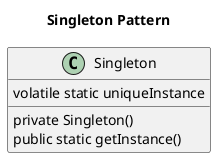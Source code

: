 @startuml

title Singleton Pattern

class Singleton {
    volatile static uniqueInstance

    private Singleton()
    public static getInstance()
}

@enduml